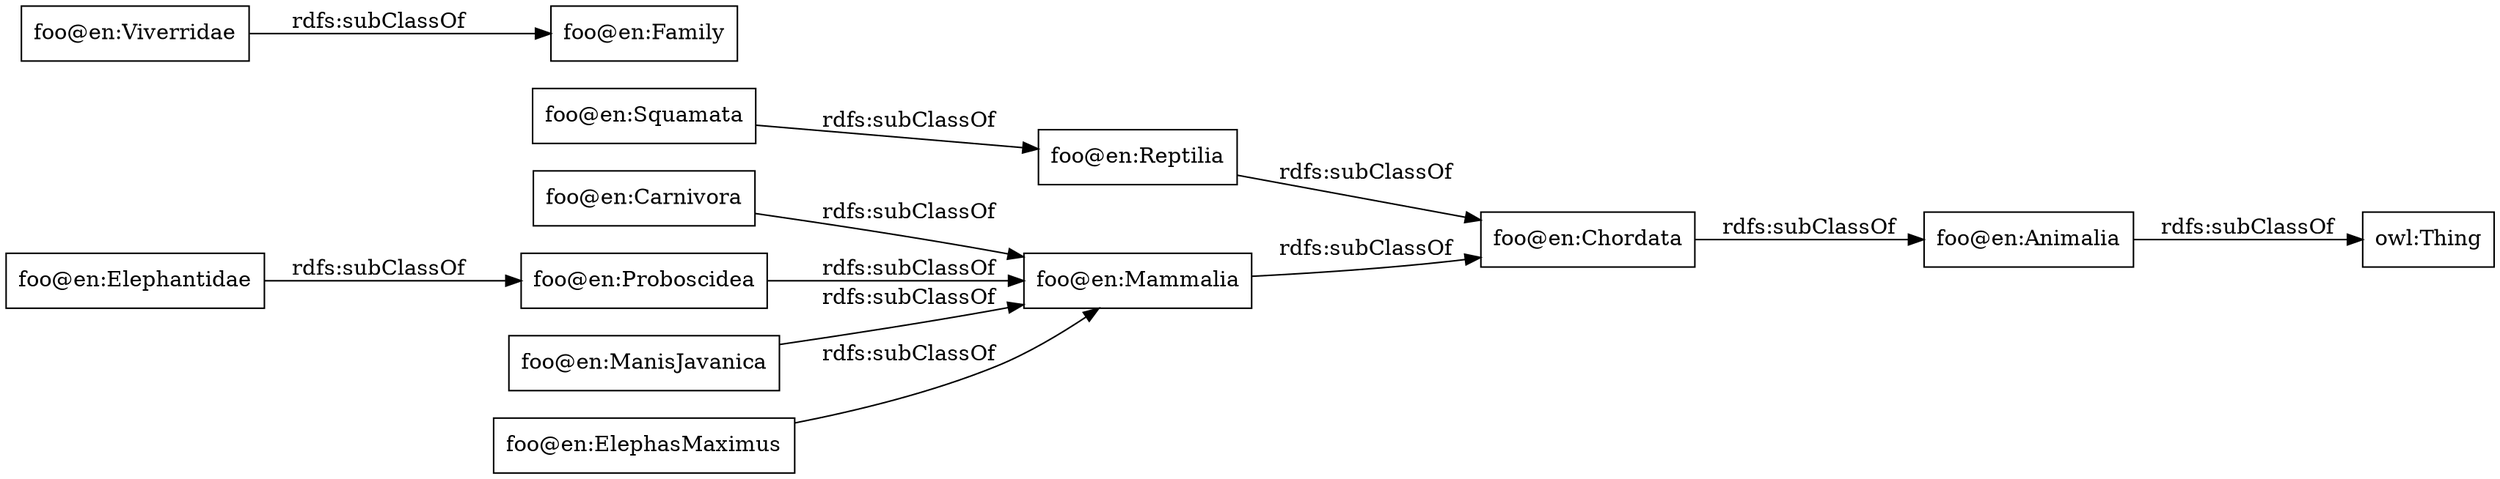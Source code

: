 digraph ar2dtool_diagram { 
rankdir=LR;
size="1000"
node [shape = rectangle, color="black"]; "foo@en:Squamata" "foo@en:Mammalia" "foo@en:Animalia" "foo@en:Carnivora" "foo@en:Viverridae" "foo@en:Elephantidae" "foo@en:Reptilia" "foo@en:Proboscidea" "foo@en:Chordata" ; /*classes style*/
	"foo@en:ManisJavanica" -> "foo@en:Mammalia" [ label = "rdfs:subClassOf" ];
	"foo@en:Reptilia" -> "foo@en:Chordata" [ label = "rdfs:subClassOf" ];
	"foo@en:Chordata" -> "foo@en:Animalia" [ label = "rdfs:subClassOf" ];
	"foo@en:Squamata" -> "foo@en:Reptilia" [ label = "rdfs:subClassOf" ];
	"foo@en:Proboscidea" -> "foo@en:Mammalia" [ label = "rdfs:subClassOf" ];
	"foo@en:Elephantidae" -> "foo@en:Proboscidea" [ label = "rdfs:subClassOf" ];
	"foo@en:Viverridae" -> "foo@en:Family" [ label = "rdfs:subClassOf" ];
	"foo@en:ElephasMaximus" -> "foo@en:Mammalia" [ label = "rdfs:subClassOf" ];
	"foo@en:Carnivora" -> "foo@en:Mammalia" [ label = "rdfs:subClassOf" ];
	"foo@en:Animalia" -> "owl:Thing" [ label = "rdfs:subClassOf" ];
	"foo@en:Mammalia" -> "foo@en:Chordata" [ label = "rdfs:subClassOf" ];

}
